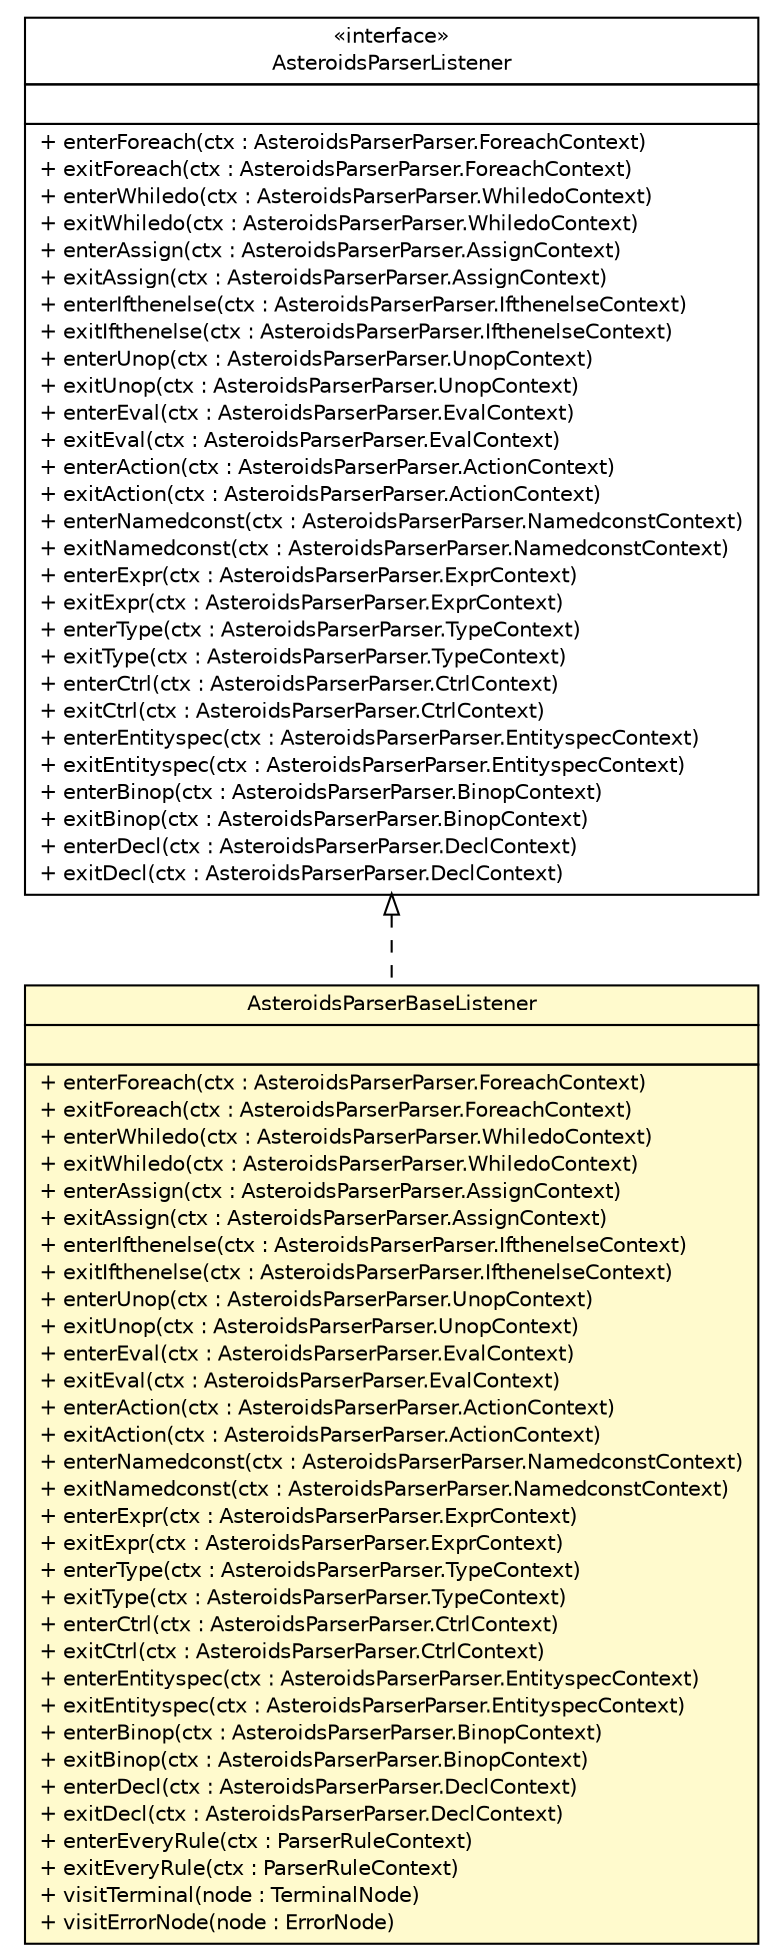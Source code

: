 #!/usr/local/bin/dot
#
# Class diagram 
# Generated by UMLGraph version R5_6 (http://www.umlgraph.org/)
#

digraph G {
	edge [fontname="Helvetica",fontsize=10,labelfontname="Helvetica",labelfontsize=10];
	node [fontname="Helvetica",fontsize=10,shape=plaintext];
	nodesep=0.25;
	ranksep=0.5;
	// model.programs.parsing.AsteroidsParserBaseListener
	c3798 [label=<<table title="model.programs.parsing.AsteroidsParserBaseListener" border="0" cellborder="1" cellspacing="0" cellpadding="2" port="p" bgcolor="lemonChiffon" href="./AsteroidsParserBaseListener.html">
		<tr><td><table border="0" cellspacing="0" cellpadding="1">
<tr><td align="center" balign="center"> AsteroidsParserBaseListener </td></tr>
		</table></td></tr>
		<tr><td><table border="0" cellspacing="0" cellpadding="1">
<tr><td align="left" balign="left">  </td></tr>
		</table></td></tr>
		<tr><td><table border="0" cellspacing="0" cellpadding="1">
<tr><td align="left" balign="left"> + enterForeach(ctx : AsteroidsParserParser.ForeachContext) </td></tr>
<tr><td align="left" balign="left"> + exitForeach(ctx : AsteroidsParserParser.ForeachContext) </td></tr>
<tr><td align="left" balign="left"> + enterWhiledo(ctx : AsteroidsParserParser.WhiledoContext) </td></tr>
<tr><td align="left" balign="left"> + exitWhiledo(ctx : AsteroidsParserParser.WhiledoContext) </td></tr>
<tr><td align="left" balign="left"> + enterAssign(ctx : AsteroidsParserParser.AssignContext) </td></tr>
<tr><td align="left" balign="left"> + exitAssign(ctx : AsteroidsParserParser.AssignContext) </td></tr>
<tr><td align="left" balign="left"> + enterIfthenelse(ctx : AsteroidsParserParser.IfthenelseContext) </td></tr>
<tr><td align="left" balign="left"> + exitIfthenelse(ctx : AsteroidsParserParser.IfthenelseContext) </td></tr>
<tr><td align="left" balign="left"> + enterUnop(ctx : AsteroidsParserParser.UnopContext) </td></tr>
<tr><td align="left" balign="left"> + exitUnop(ctx : AsteroidsParserParser.UnopContext) </td></tr>
<tr><td align="left" balign="left"> + enterEval(ctx : AsteroidsParserParser.EvalContext) </td></tr>
<tr><td align="left" balign="left"> + exitEval(ctx : AsteroidsParserParser.EvalContext) </td></tr>
<tr><td align="left" balign="left"> + enterAction(ctx : AsteroidsParserParser.ActionContext) </td></tr>
<tr><td align="left" balign="left"> + exitAction(ctx : AsteroidsParserParser.ActionContext) </td></tr>
<tr><td align="left" balign="left"> + enterNamedconst(ctx : AsteroidsParserParser.NamedconstContext) </td></tr>
<tr><td align="left" balign="left"> + exitNamedconst(ctx : AsteroidsParserParser.NamedconstContext) </td></tr>
<tr><td align="left" balign="left"> + enterExpr(ctx : AsteroidsParserParser.ExprContext) </td></tr>
<tr><td align="left" balign="left"> + exitExpr(ctx : AsteroidsParserParser.ExprContext) </td></tr>
<tr><td align="left" balign="left"> + enterType(ctx : AsteroidsParserParser.TypeContext) </td></tr>
<tr><td align="left" balign="left"> + exitType(ctx : AsteroidsParserParser.TypeContext) </td></tr>
<tr><td align="left" balign="left"> + enterCtrl(ctx : AsteroidsParserParser.CtrlContext) </td></tr>
<tr><td align="left" balign="left"> + exitCtrl(ctx : AsteroidsParserParser.CtrlContext) </td></tr>
<tr><td align="left" balign="left"> + enterEntityspec(ctx : AsteroidsParserParser.EntityspecContext) </td></tr>
<tr><td align="left" balign="left"> + exitEntityspec(ctx : AsteroidsParserParser.EntityspecContext) </td></tr>
<tr><td align="left" balign="left"> + enterBinop(ctx : AsteroidsParserParser.BinopContext) </td></tr>
<tr><td align="left" balign="left"> + exitBinop(ctx : AsteroidsParserParser.BinopContext) </td></tr>
<tr><td align="left" balign="left"> + enterDecl(ctx : AsteroidsParserParser.DeclContext) </td></tr>
<tr><td align="left" balign="left"> + exitDecl(ctx : AsteroidsParserParser.DeclContext) </td></tr>
<tr><td align="left" balign="left"> + enterEveryRule(ctx : ParserRuleContext) </td></tr>
<tr><td align="left" balign="left"> + exitEveryRule(ctx : ParserRuleContext) </td></tr>
<tr><td align="left" balign="left"> + visitTerminal(node : TerminalNode) </td></tr>
<tr><td align="left" balign="left"> + visitErrorNode(node : ErrorNode) </td></tr>
		</table></td></tr>
		</table>>, URL="./AsteroidsParserBaseListener.html", fontname="Helvetica", fontcolor="black", fontsize=10.0];
	// model.programs.parsing.AsteroidsParserListener
	c3801 [label=<<table title="model.programs.parsing.AsteroidsParserListener" border="0" cellborder="1" cellspacing="0" cellpadding="2" port="p" href="./AsteroidsParserListener.html">
		<tr><td><table border="0" cellspacing="0" cellpadding="1">
<tr><td align="center" balign="center"> &#171;interface&#187; </td></tr>
<tr><td align="center" balign="center"> AsteroidsParserListener </td></tr>
		</table></td></tr>
		<tr><td><table border="0" cellspacing="0" cellpadding="1">
<tr><td align="left" balign="left">  </td></tr>
		</table></td></tr>
		<tr><td><table border="0" cellspacing="0" cellpadding="1">
<tr><td align="left" balign="left"> + enterForeach(ctx : AsteroidsParserParser.ForeachContext) </td></tr>
<tr><td align="left" balign="left"> + exitForeach(ctx : AsteroidsParserParser.ForeachContext) </td></tr>
<tr><td align="left" balign="left"> + enterWhiledo(ctx : AsteroidsParserParser.WhiledoContext) </td></tr>
<tr><td align="left" balign="left"> + exitWhiledo(ctx : AsteroidsParserParser.WhiledoContext) </td></tr>
<tr><td align="left" balign="left"> + enterAssign(ctx : AsteroidsParserParser.AssignContext) </td></tr>
<tr><td align="left" balign="left"> + exitAssign(ctx : AsteroidsParserParser.AssignContext) </td></tr>
<tr><td align="left" balign="left"> + enterIfthenelse(ctx : AsteroidsParserParser.IfthenelseContext) </td></tr>
<tr><td align="left" balign="left"> + exitIfthenelse(ctx : AsteroidsParserParser.IfthenelseContext) </td></tr>
<tr><td align="left" balign="left"> + enterUnop(ctx : AsteroidsParserParser.UnopContext) </td></tr>
<tr><td align="left" balign="left"> + exitUnop(ctx : AsteroidsParserParser.UnopContext) </td></tr>
<tr><td align="left" balign="left"> + enterEval(ctx : AsteroidsParserParser.EvalContext) </td></tr>
<tr><td align="left" balign="left"> + exitEval(ctx : AsteroidsParserParser.EvalContext) </td></tr>
<tr><td align="left" balign="left"> + enterAction(ctx : AsteroidsParserParser.ActionContext) </td></tr>
<tr><td align="left" balign="left"> + exitAction(ctx : AsteroidsParserParser.ActionContext) </td></tr>
<tr><td align="left" balign="left"> + enterNamedconst(ctx : AsteroidsParserParser.NamedconstContext) </td></tr>
<tr><td align="left" balign="left"> + exitNamedconst(ctx : AsteroidsParserParser.NamedconstContext) </td></tr>
<tr><td align="left" balign="left"> + enterExpr(ctx : AsteroidsParserParser.ExprContext) </td></tr>
<tr><td align="left" balign="left"> + exitExpr(ctx : AsteroidsParserParser.ExprContext) </td></tr>
<tr><td align="left" balign="left"> + enterType(ctx : AsteroidsParserParser.TypeContext) </td></tr>
<tr><td align="left" balign="left"> + exitType(ctx : AsteroidsParserParser.TypeContext) </td></tr>
<tr><td align="left" balign="left"> + enterCtrl(ctx : AsteroidsParserParser.CtrlContext) </td></tr>
<tr><td align="left" balign="left"> + exitCtrl(ctx : AsteroidsParserParser.CtrlContext) </td></tr>
<tr><td align="left" balign="left"> + enterEntityspec(ctx : AsteroidsParserParser.EntityspecContext) </td></tr>
<tr><td align="left" balign="left"> + exitEntityspec(ctx : AsteroidsParserParser.EntityspecContext) </td></tr>
<tr><td align="left" balign="left"> + enterBinop(ctx : AsteroidsParserParser.BinopContext) </td></tr>
<tr><td align="left" balign="left"> + exitBinop(ctx : AsteroidsParserParser.BinopContext) </td></tr>
<tr><td align="left" balign="left"> + enterDecl(ctx : AsteroidsParserParser.DeclContext) </td></tr>
<tr><td align="left" balign="left"> + exitDecl(ctx : AsteroidsParserParser.DeclContext) </td></tr>
		</table></td></tr>
		</table>>, URL="./AsteroidsParserListener.html", fontname="Helvetica", fontcolor="black", fontsize=10.0];
	//model.programs.parsing.AsteroidsParserBaseListener implements model.programs.parsing.AsteroidsParserListener
	c3801:p -> c3798:p [dir=back,arrowtail=empty,style=dashed];
}

